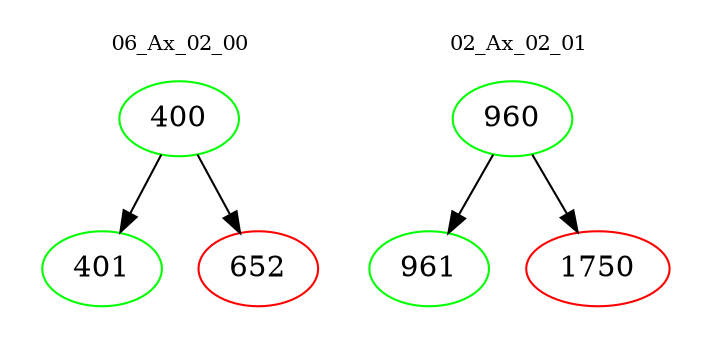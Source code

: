 digraph{
subgraph cluster_0 {
color = white
label = "06_Ax_02_00";
fontsize=10;
T0_400 [label="400", color="green"]
T0_400 -> T0_401 [color="black"]
T0_401 [label="401", color="green"]
T0_400 -> T0_652 [color="black"]
T0_652 [label="652", color="red"]
}
subgraph cluster_1 {
color = white
label = "02_Ax_02_01";
fontsize=10;
T1_960 [label="960", color="green"]
T1_960 -> T1_961 [color="black"]
T1_961 [label="961", color="green"]
T1_960 -> T1_1750 [color="black"]
T1_1750 [label="1750", color="red"]
}
}
